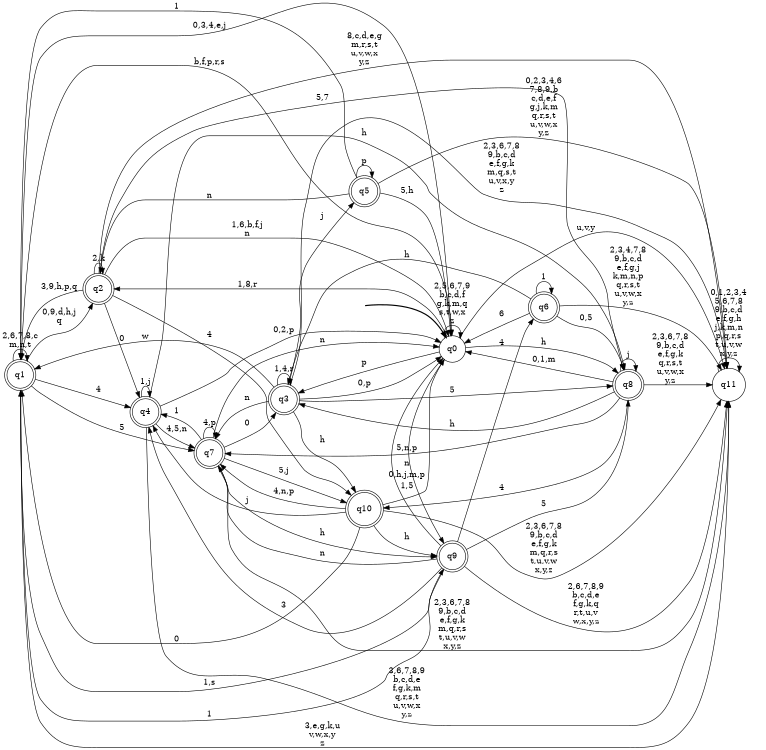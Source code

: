 digraph BlueStar {
__start0 [style = invis, shape = none, label = "", width = 0, height = 0];

rankdir=LR;
size="8,5";

s0 [style="filled", color="black", fillcolor="white" shape="circle", label="q0"];
s1 [style="rounded,filled", color="black", fillcolor="white" shape="doublecircle", label="q1"];
s2 [style="rounded,filled", color="black", fillcolor="white" shape="doublecircle", label="q2"];
s3 [style="rounded,filled", color="black", fillcolor="white" shape="doublecircle", label="q3"];
s4 [style="rounded,filled", color="black", fillcolor="white" shape="doublecircle", label="q4"];
s5 [style="rounded,filled", color="black", fillcolor="white" shape="doublecircle", label="q5"];
s6 [style="rounded,filled", color="black", fillcolor="white" shape="doublecircle", label="q6"];
s7 [style="rounded,filled", color="black", fillcolor="white" shape="doublecircle", label="q7"];
s8 [style="rounded,filled", color="black", fillcolor="white" shape="doublecircle", label="q8"];
s9 [style="rounded,filled", color="black", fillcolor="white" shape="doublecircle", label="q9"];
s10 [style="rounded,filled", color="black", fillcolor="white" shape="doublecircle", label="q10"];
s11 [style="filled", color="black", fillcolor="white" shape="circle", label="q11"];
subgraph cluster_main { 
	graph [pad=".75", ranksep="0.15", nodesep="0.15"];
	 style=invis; 
	__start0 -> s0 [penwidth=2];
}
s0 -> s0 [label="2,5,6,7,9\nb,c,d,f\ng,k,m,q\ns,t,w,x\nz"];
s0 -> s1 [label="0,3,4,e,j"];
s0 -> s2 [label="1,8,r"];
s0 -> s3 [label="p"];
s0 -> s8 [label="h"];
s0 -> s9 [label="n"];
s0 -> s11 [label="u,v,y"];
s1 -> s0 [label="b,f,p,r,s"];
s1 -> s1 [label="2,6,7,8,c\nm,n,t"];
s1 -> s2 [label="0,9,d,h,j\nq"];
s1 -> s4 [label="4"];
s1 -> s7 [label="5"];
s1 -> s9 [label="1"];
s1 -> s11 [label="3,e,g,k,u\nv,w,x,y\nz"];
s2 -> s0 [label="1,6,b,f,j\nn"];
s2 -> s1 [label="3,9,h,p,q"];
s2 -> s2 [label="2,k"];
s2 -> s4 [label="0"];
s2 -> s8 [label="5,7"];
s2 -> s10 [label="4"];
s2 -> s11 [label="8,c,d,e,g\nm,r,s,t\nu,v,w,x\ny,z"];
s3 -> s0 [label="0,p"];
s3 -> s1 [label="w"];
s3 -> s3 [label="1,4,r"];
s3 -> s5 [label="j"];
s3 -> s7 [label="n"];
s3 -> s8 [label="5"];
s3 -> s10 [label="h"];
s3 -> s11 [label="2,3,6,7,8\n9,b,c,d\ne,f,g,k\nm,q,s,t\nu,v,x,y\nz"];
s4 -> s0 [label="0,2,p"];
s4 -> s4 [label="1,j"];
s4 -> s7 [label="4,5,n"];
s4 -> s8 [label="h"];
s4 -> s11 [label="3,6,7,8,9\nb,c,d,e\nf,g,k,m\nq,r,s,t\nu,v,w,x\ny,z"];
s5 -> s0 [label="5,h"];
s5 -> s1 [label="1"];
s5 -> s2 [label="n"];
s5 -> s5 [label="p"];
s5 -> s11 [label="0,2,3,4,6\n7,8,9,b\nc,d,e,f\ng,j,k,m\nq,r,s,t\nu,v,w,x\ny,z"];
s6 -> s0 [label="6"];
s6 -> s3 [label="h"];
s6 -> s6 [label="1"];
s6 -> s8 [label="0,5"];
s6 -> s11 [label="2,3,4,7,8\n9,b,c,d\ne,f,g,j\nk,m,n,p\nq,r,s,t\nu,v,w,x\ny,z"];
s7 -> s0 [label="n"];
s7 -> s3 [label="0"];
s7 -> s4 [label="1"];
s7 -> s7 [label="4,p"];
s7 -> s9 [label="h"];
s7 -> s10 [label="5,j"];
s7 -> s11 [label="2,3,6,7,8\n9,b,c,d\ne,f,g,k\nm,q,r,s\nt,u,v,w\nx,y,z"];
s8 -> s0 [label="0,1,m"];
s8 -> s3 [label="h"];
s8 -> s7 [label="5,n,p"];
s8 -> s8 [label="j"];
s8 -> s10 [label="4"];
s8 -> s11 [label="2,3,6,7,8\n9,b,c,d\ne,f,g,k\nq,r,s,t\nu,v,w,x\ny,z"];
s9 -> s0 [label="0,h,j,m,p"];
s9 -> s1 [label="1,s"];
s9 -> s4 [label="3"];
s9 -> s6 [label="4"];
s9 -> s7 [label="n"];
s9 -> s8 [label="5"];
s9 -> s11 [label="2,6,7,8,9\nb,c,d,e\nf,g,k,q\nr,t,u,v\nw,x,y,z"];
s10 -> s0 [label="1,5"];
s10 -> s1 [label="0"];
s10 -> s4 [label="j"];
s10 -> s7 [label="4,n,p"];
s10 -> s9 [label="h"];
s10 -> s11 [label="2,3,6,7,8\n9,b,c,d\ne,f,g,k\nm,q,r,s\nt,u,v,w\nx,y,z"];
s11 -> s11 [label="0,1,2,3,4\n5,6,7,8\n9,b,c,d\ne,f,g,h\nj,k,m,n\np,q,r,s\nt,u,v,w\nx,y,z"];

}